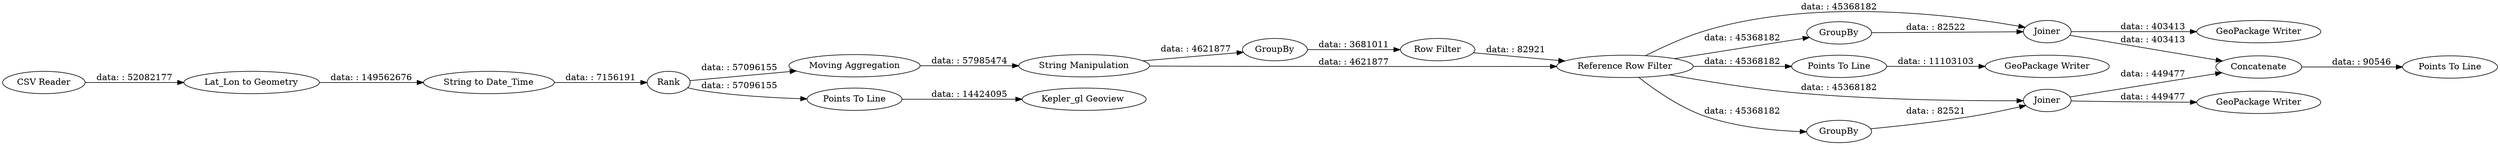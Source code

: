 digraph {
	"-2108922888353670919_13" [label="GeoPackage Writer"]
	"-2108922888353670919_19" [label="Points To Line"]
	"-2108922888353670919_15" [label=Joiner]
	"-2108922888353670919_14" [label=GroupBy]
	"-2108922888353670919_7" [label="Moving Aggregation"]
	"-2108922888353670919_18" [label=Concatenate]
	"-2108922888353670919_10" [label="Row Filter"]
	"-2108922888353670919_3" [label="String to Date_Time"]
	"-2108922888353670919_1" [label="CSV Reader"]
	"-2108922888353670919_20" [label="GeoPackage Writer"]
	"-2108922888353670919_12" [label="Points To Line"]
	"-2108922888353670919_6" [label="Kepler_gl Geoview "]
	"-2108922888353670919_5" [label="Points To Line"]
	"-2108922888353670919_8" [label="String Manipulation"]
	"-2108922888353670919_2" [label="Lat_Lon to Geometry"]
	"-2108922888353670919_4" [label=Rank]
	"-2108922888353670919_17" [label=Joiner]
	"-2108922888353670919_16" [label=GroupBy]
	"-2108922888353670919_9" [label=GroupBy]
	"-2108922888353670919_21" [label="GeoPackage Writer"]
	"-2108922888353670919_11" [label="Reference Row Filter"]
	"-2108922888353670919_12" -> "-2108922888353670919_13" [label="data: : 11103103"]
	"-2108922888353670919_17" -> "-2108922888353670919_21" [label="data: : 449477"]
	"-2108922888353670919_10" -> "-2108922888353670919_11" [label="data: : 82921"]
	"-2108922888353670919_18" -> "-2108922888353670919_19" [label="data: : 90546"]
	"-2108922888353670919_11" -> "-2108922888353670919_14" [label="data: : 45368182"]
	"-2108922888353670919_5" -> "-2108922888353670919_6" [label="data: : 14424095"]
	"-2108922888353670919_3" -> "-2108922888353670919_4" [label="data: : 7156191"]
	"-2108922888353670919_11" -> "-2108922888353670919_17" [label="data: : 45368182"]
	"-2108922888353670919_1" -> "-2108922888353670919_2" [label="data: : 52082177"]
	"-2108922888353670919_2" -> "-2108922888353670919_3" [label="data: : 149562676"]
	"-2108922888353670919_4" -> "-2108922888353670919_7" [label="data: : 57096155"]
	"-2108922888353670919_11" -> "-2108922888353670919_15" [label="data: : 45368182"]
	"-2108922888353670919_16" -> "-2108922888353670919_17" [label="data: : 82521"]
	"-2108922888353670919_4" -> "-2108922888353670919_5" [label="data: : 57096155"]
	"-2108922888353670919_8" -> "-2108922888353670919_11" [label="data: : 4621877"]
	"-2108922888353670919_15" -> "-2108922888353670919_20" [label="data: : 403413"]
	"-2108922888353670919_17" -> "-2108922888353670919_18" [label="data: : 449477"]
	"-2108922888353670919_14" -> "-2108922888353670919_15" [label="data: : 82522"]
	"-2108922888353670919_8" -> "-2108922888353670919_9" [label="data: : 4621877"]
	"-2108922888353670919_11" -> "-2108922888353670919_16" [label="data: : 45368182"]
	"-2108922888353670919_7" -> "-2108922888353670919_8" [label="data: : 57985474"]
	"-2108922888353670919_11" -> "-2108922888353670919_12" [label="data: : 45368182"]
	"-2108922888353670919_9" -> "-2108922888353670919_10" [label="data: : 3681011"]
	"-2108922888353670919_15" -> "-2108922888353670919_18" [label="data: : 403413"]
	rankdir=LR
}
